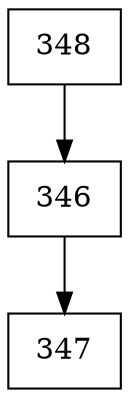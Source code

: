 digraph G {
  node [shape=record];
  node0 [label="{348}"];
  node0 -> node1;
  node1 [label="{346}"];
  node1 -> node2;
  node2 [label="{347}"];
}
